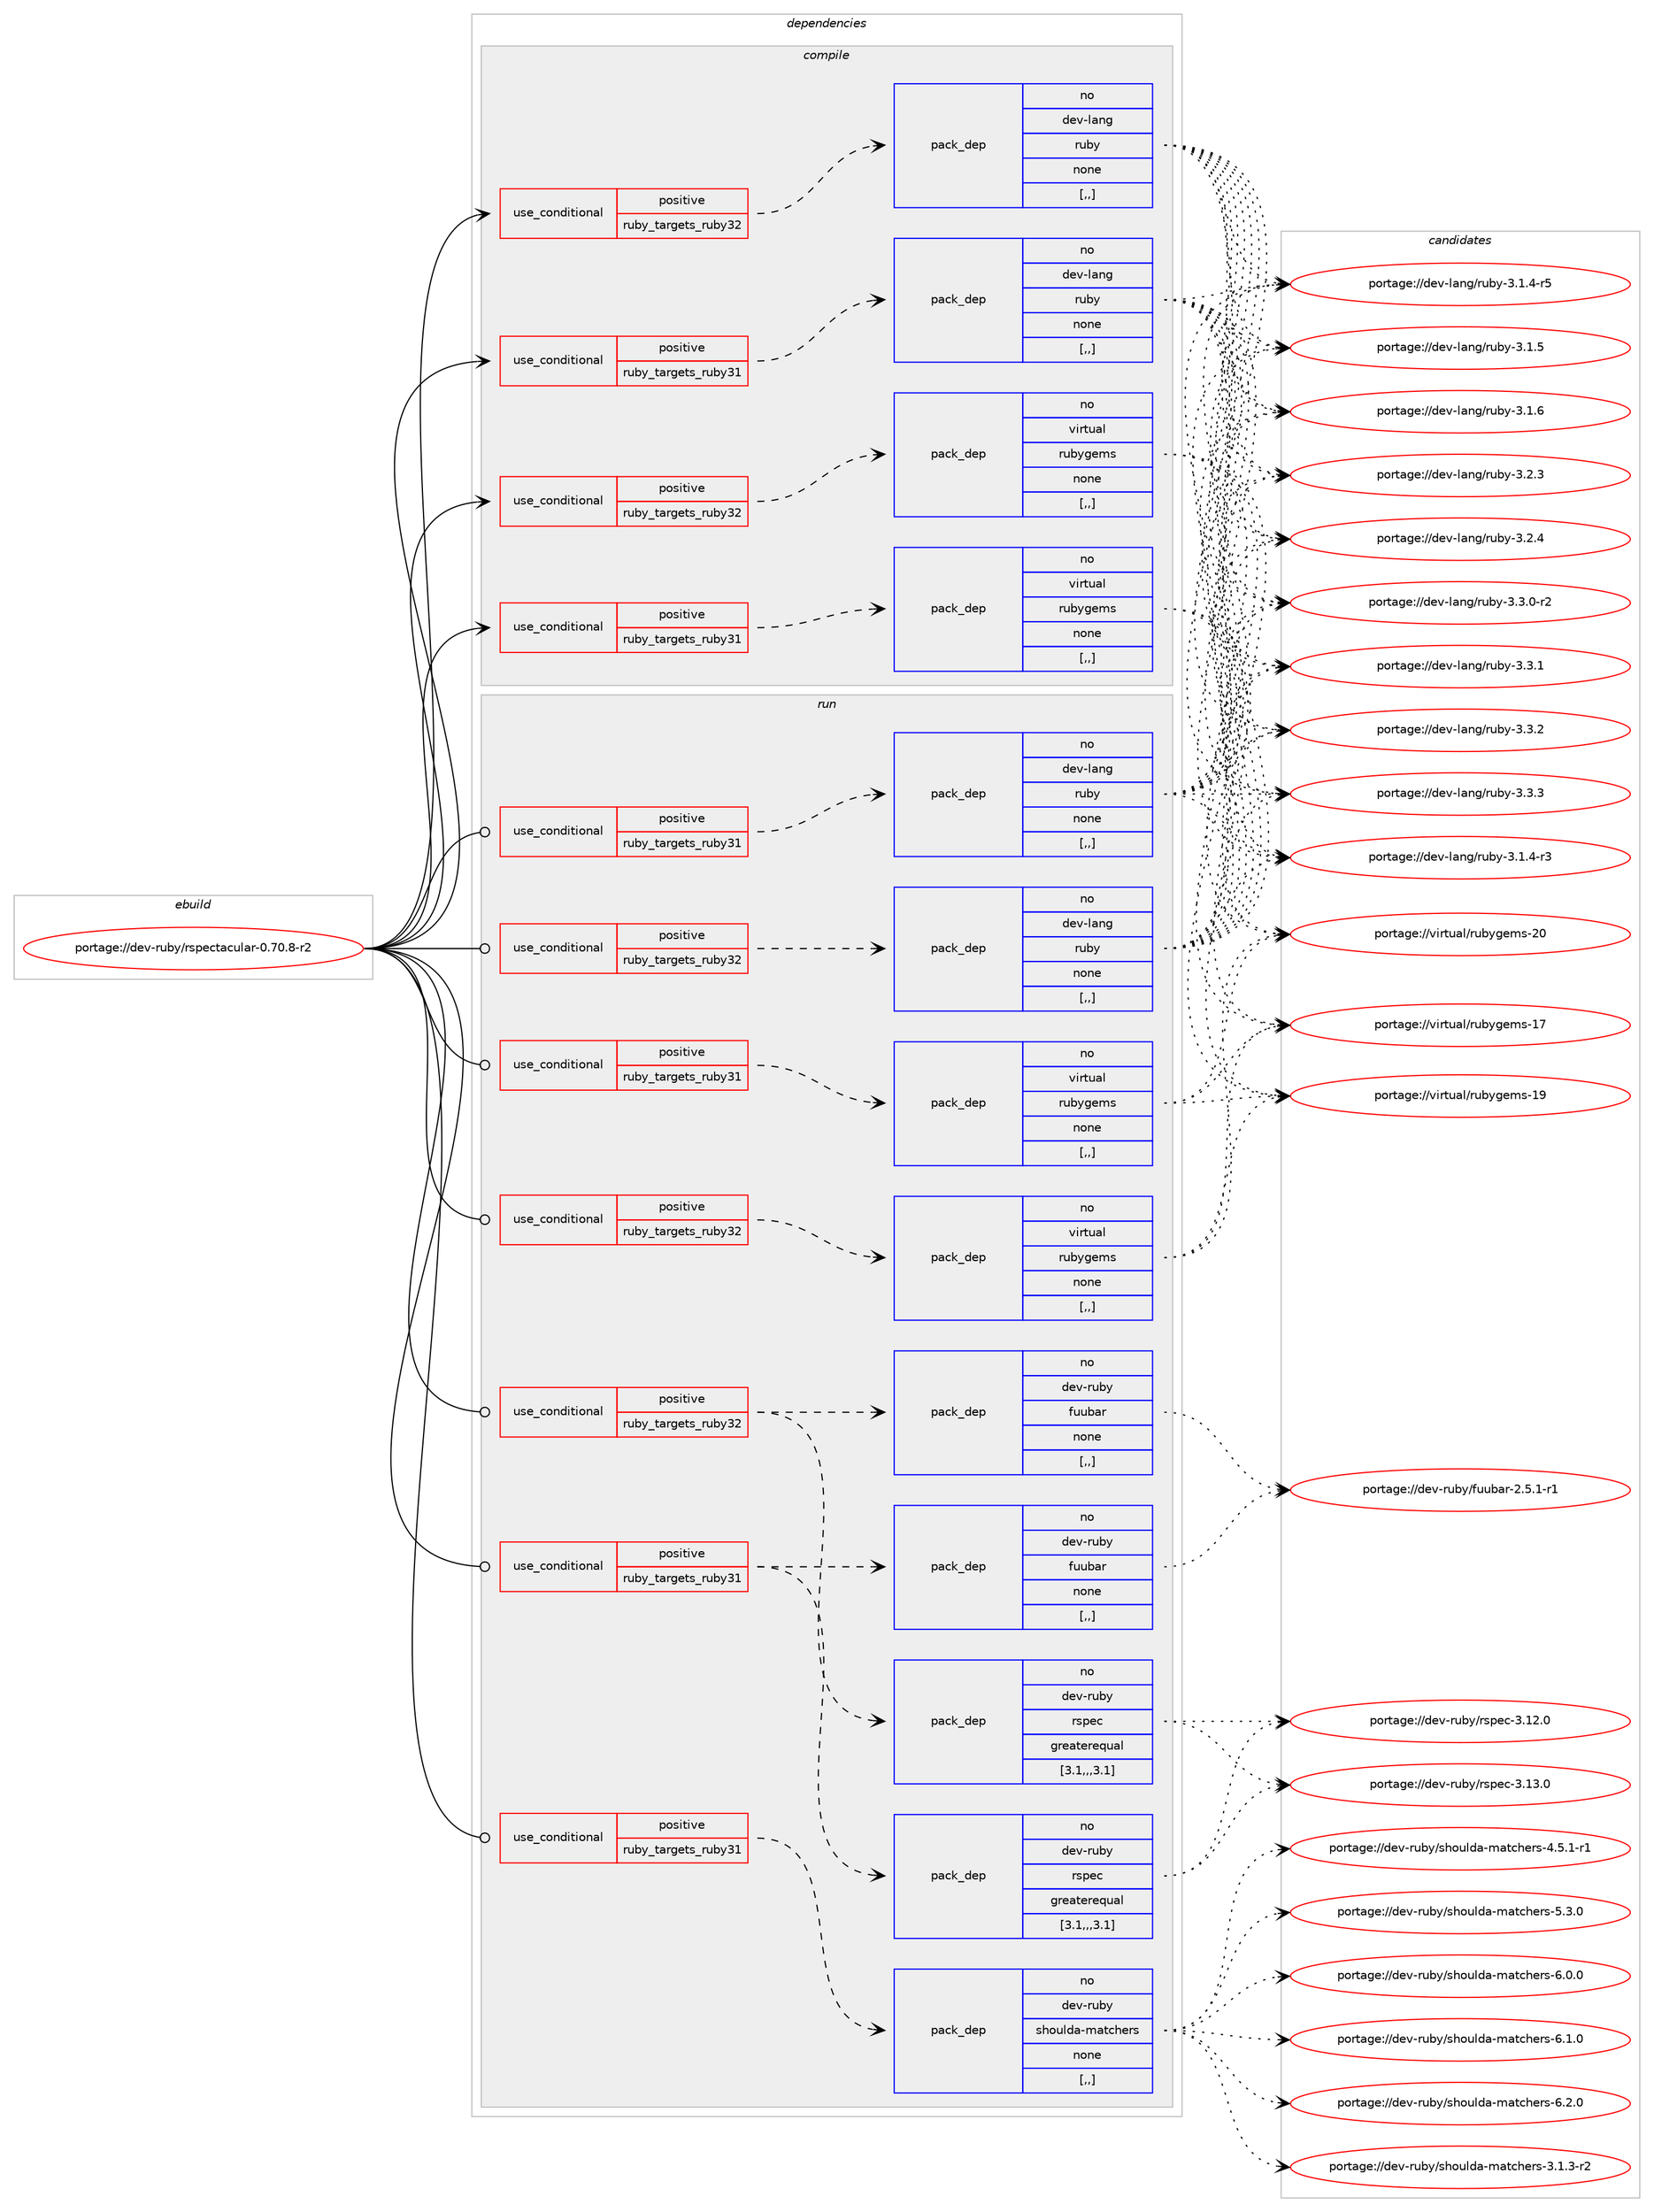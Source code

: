 digraph prolog {

# *************
# Graph options
# *************

newrank=true;
concentrate=true;
compound=true;
graph [rankdir=LR,fontname=Helvetica,fontsize=10,ranksep=1.5];#, ranksep=2.5, nodesep=0.2];
edge  [arrowhead=vee];
node  [fontname=Helvetica,fontsize=10];

# **********
# The ebuild
# **********

subgraph cluster_leftcol {
color=gray;
rank=same;
label=<<i>ebuild</i>>;
id [label="portage://dev-ruby/rspectacular-0.70.8-r2", color=red, width=4, href="../dev-ruby/rspectacular-0.70.8-r2.svg"];
}

# ****************
# The dependencies
# ****************

subgraph cluster_midcol {
color=gray;
label=<<i>dependencies</i>>;
subgraph cluster_compile {
fillcolor="#eeeeee";
style=filled;
label=<<i>compile</i>>;
subgraph cond53865 {
dependency196121 [label=<<TABLE BORDER="0" CELLBORDER="1" CELLSPACING="0" CELLPADDING="4"><TR><TD ROWSPAN="3" CELLPADDING="10">use_conditional</TD></TR><TR><TD>positive</TD></TR><TR><TD>ruby_targets_ruby31</TD></TR></TABLE>>, shape=none, color=red];
subgraph pack140889 {
dependency196122 [label=<<TABLE BORDER="0" CELLBORDER="1" CELLSPACING="0" CELLPADDING="4" WIDTH="220"><TR><TD ROWSPAN="6" CELLPADDING="30">pack_dep</TD></TR><TR><TD WIDTH="110">no</TD></TR><TR><TD>dev-lang</TD></TR><TR><TD>ruby</TD></TR><TR><TD>none</TD></TR><TR><TD>[,,]</TD></TR></TABLE>>, shape=none, color=blue];
}
dependency196121:e -> dependency196122:w [weight=20,style="dashed",arrowhead="vee"];
}
id:e -> dependency196121:w [weight=20,style="solid",arrowhead="vee"];
subgraph cond53866 {
dependency196123 [label=<<TABLE BORDER="0" CELLBORDER="1" CELLSPACING="0" CELLPADDING="4"><TR><TD ROWSPAN="3" CELLPADDING="10">use_conditional</TD></TR><TR><TD>positive</TD></TR><TR><TD>ruby_targets_ruby31</TD></TR></TABLE>>, shape=none, color=red];
subgraph pack140890 {
dependency196124 [label=<<TABLE BORDER="0" CELLBORDER="1" CELLSPACING="0" CELLPADDING="4" WIDTH="220"><TR><TD ROWSPAN="6" CELLPADDING="30">pack_dep</TD></TR><TR><TD WIDTH="110">no</TD></TR><TR><TD>virtual</TD></TR><TR><TD>rubygems</TD></TR><TR><TD>none</TD></TR><TR><TD>[,,]</TD></TR></TABLE>>, shape=none, color=blue];
}
dependency196123:e -> dependency196124:w [weight=20,style="dashed",arrowhead="vee"];
}
id:e -> dependency196123:w [weight=20,style="solid",arrowhead="vee"];
subgraph cond53867 {
dependency196125 [label=<<TABLE BORDER="0" CELLBORDER="1" CELLSPACING="0" CELLPADDING="4"><TR><TD ROWSPAN="3" CELLPADDING="10">use_conditional</TD></TR><TR><TD>positive</TD></TR><TR><TD>ruby_targets_ruby32</TD></TR></TABLE>>, shape=none, color=red];
subgraph pack140891 {
dependency196126 [label=<<TABLE BORDER="0" CELLBORDER="1" CELLSPACING="0" CELLPADDING="4" WIDTH="220"><TR><TD ROWSPAN="6" CELLPADDING="30">pack_dep</TD></TR><TR><TD WIDTH="110">no</TD></TR><TR><TD>dev-lang</TD></TR><TR><TD>ruby</TD></TR><TR><TD>none</TD></TR><TR><TD>[,,]</TD></TR></TABLE>>, shape=none, color=blue];
}
dependency196125:e -> dependency196126:w [weight=20,style="dashed",arrowhead="vee"];
}
id:e -> dependency196125:w [weight=20,style="solid",arrowhead="vee"];
subgraph cond53868 {
dependency196127 [label=<<TABLE BORDER="0" CELLBORDER="1" CELLSPACING="0" CELLPADDING="4"><TR><TD ROWSPAN="3" CELLPADDING="10">use_conditional</TD></TR><TR><TD>positive</TD></TR><TR><TD>ruby_targets_ruby32</TD></TR></TABLE>>, shape=none, color=red];
subgraph pack140892 {
dependency196128 [label=<<TABLE BORDER="0" CELLBORDER="1" CELLSPACING="0" CELLPADDING="4" WIDTH="220"><TR><TD ROWSPAN="6" CELLPADDING="30">pack_dep</TD></TR><TR><TD WIDTH="110">no</TD></TR><TR><TD>virtual</TD></TR><TR><TD>rubygems</TD></TR><TR><TD>none</TD></TR><TR><TD>[,,]</TD></TR></TABLE>>, shape=none, color=blue];
}
dependency196127:e -> dependency196128:w [weight=20,style="dashed",arrowhead="vee"];
}
id:e -> dependency196127:w [weight=20,style="solid",arrowhead="vee"];
}
subgraph cluster_compileandrun {
fillcolor="#eeeeee";
style=filled;
label=<<i>compile and run</i>>;
}
subgraph cluster_run {
fillcolor="#eeeeee";
style=filled;
label=<<i>run</i>>;
subgraph cond53869 {
dependency196129 [label=<<TABLE BORDER="0" CELLBORDER="1" CELLSPACING="0" CELLPADDING="4"><TR><TD ROWSPAN="3" CELLPADDING="10">use_conditional</TD></TR><TR><TD>positive</TD></TR><TR><TD>ruby_targets_ruby31</TD></TR></TABLE>>, shape=none, color=red];
subgraph pack140893 {
dependency196130 [label=<<TABLE BORDER="0" CELLBORDER="1" CELLSPACING="0" CELLPADDING="4" WIDTH="220"><TR><TD ROWSPAN="6" CELLPADDING="30">pack_dep</TD></TR><TR><TD WIDTH="110">no</TD></TR><TR><TD>dev-lang</TD></TR><TR><TD>ruby</TD></TR><TR><TD>none</TD></TR><TR><TD>[,,]</TD></TR></TABLE>>, shape=none, color=blue];
}
dependency196129:e -> dependency196130:w [weight=20,style="dashed",arrowhead="vee"];
}
id:e -> dependency196129:w [weight=20,style="solid",arrowhead="odot"];
subgraph cond53870 {
dependency196131 [label=<<TABLE BORDER="0" CELLBORDER="1" CELLSPACING="0" CELLPADDING="4"><TR><TD ROWSPAN="3" CELLPADDING="10">use_conditional</TD></TR><TR><TD>positive</TD></TR><TR><TD>ruby_targets_ruby31</TD></TR></TABLE>>, shape=none, color=red];
subgraph pack140894 {
dependency196132 [label=<<TABLE BORDER="0" CELLBORDER="1" CELLSPACING="0" CELLPADDING="4" WIDTH="220"><TR><TD ROWSPAN="6" CELLPADDING="30">pack_dep</TD></TR><TR><TD WIDTH="110">no</TD></TR><TR><TD>dev-ruby</TD></TR><TR><TD>rspec</TD></TR><TR><TD>greaterequal</TD></TR><TR><TD>[3.1,,,3.1]</TD></TR></TABLE>>, shape=none, color=blue];
}
dependency196131:e -> dependency196132:w [weight=20,style="dashed",arrowhead="vee"];
subgraph pack140895 {
dependency196133 [label=<<TABLE BORDER="0" CELLBORDER="1" CELLSPACING="0" CELLPADDING="4" WIDTH="220"><TR><TD ROWSPAN="6" CELLPADDING="30">pack_dep</TD></TR><TR><TD WIDTH="110">no</TD></TR><TR><TD>dev-ruby</TD></TR><TR><TD>fuubar</TD></TR><TR><TD>none</TD></TR><TR><TD>[,,]</TD></TR></TABLE>>, shape=none, color=blue];
}
dependency196131:e -> dependency196133:w [weight=20,style="dashed",arrowhead="vee"];
}
id:e -> dependency196131:w [weight=20,style="solid",arrowhead="odot"];
subgraph cond53871 {
dependency196134 [label=<<TABLE BORDER="0" CELLBORDER="1" CELLSPACING="0" CELLPADDING="4"><TR><TD ROWSPAN="3" CELLPADDING="10">use_conditional</TD></TR><TR><TD>positive</TD></TR><TR><TD>ruby_targets_ruby31</TD></TR></TABLE>>, shape=none, color=red];
subgraph pack140896 {
dependency196135 [label=<<TABLE BORDER="0" CELLBORDER="1" CELLSPACING="0" CELLPADDING="4" WIDTH="220"><TR><TD ROWSPAN="6" CELLPADDING="30">pack_dep</TD></TR><TR><TD WIDTH="110">no</TD></TR><TR><TD>dev-ruby</TD></TR><TR><TD>shoulda-matchers</TD></TR><TR><TD>none</TD></TR><TR><TD>[,,]</TD></TR></TABLE>>, shape=none, color=blue];
}
dependency196134:e -> dependency196135:w [weight=20,style="dashed",arrowhead="vee"];
}
id:e -> dependency196134:w [weight=20,style="solid",arrowhead="odot"];
subgraph cond53872 {
dependency196136 [label=<<TABLE BORDER="0" CELLBORDER="1" CELLSPACING="0" CELLPADDING="4"><TR><TD ROWSPAN="3" CELLPADDING="10">use_conditional</TD></TR><TR><TD>positive</TD></TR><TR><TD>ruby_targets_ruby31</TD></TR></TABLE>>, shape=none, color=red];
subgraph pack140897 {
dependency196137 [label=<<TABLE BORDER="0" CELLBORDER="1" CELLSPACING="0" CELLPADDING="4" WIDTH="220"><TR><TD ROWSPAN="6" CELLPADDING="30">pack_dep</TD></TR><TR><TD WIDTH="110">no</TD></TR><TR><TD>virtual</TD></TR><TR><TD>rubygems</TD></TR><TR><TD>none</TD></TR><TR><TD>[,,]</TD></TR></TABLE>>, shape=none, color=blue];
}
dependency196136:e -> dependency196137:w [weight=20,style="dashed",arrowhead="vee"];
}
id:e -> dependency196136:w [weight=20,style="solid",arrowhead="odot"];
subgraph cond53873 {
dependency196138 [label=<<TABLE BORDER="0" CELLBORDER="1" CELLSPACING="0" CELLPADDING="4"><TR><TD ROWSPAN="3" CELLPADDING="10">use_conditional</TD></TR><TR><TD>positive</TD></TR><TR><TD>ruby_targets_ruby32</TD></TR></TABLE>>, shape=none, color=red];
subgraph pack140898 {
dependency196139 [label=<<TABLE BORDER="0" CELLBORDER="1" CELLSPACING="0" CELLPADDING="4" WIDTH="220"><TR><TD ROWSPAN="6" CELLPADDING="30">pack_dep</TD></TR><TR><TD WIDTH="110">no</TD></TR><TR><TD>dev-lang</TD></TR><TR><TD>ruby</TD></TR><TR><TD>none</TD></TR><TR><TD>[,,]</TD></TR></TABLE>>, shape=none, color=blue];
}
dependency196138:e -> dependency196139:w [weight=20,style="dashed",arrowhead="vee"];
}
id:e -> dependency196138:w [weight=20,style="solid",arrowhead="odot"];
subgraph cond53874 {
dependency196140 [label=<<TABLE BORDER="0" CELLBORDER="1" CELLSPACING="0" CELLPADDING="4"><TR><TD ROWSPAN="3" CELLPADDING="10">use_conditional</TD></TR><TR><TD>positive</TD></TR><TR><TD>ruby_targets_ruby32</TD></TR></TABLE>>, shape=none, color=red];
subgraph pack140899 {
dependency196141 [label=<<TABLE BORDER="0" CELLBORDER="1" CELLSPACING="0" CELLPADDING="4" WIDTH="220"><TR><TD ROWSPAN="6" CELLPADDING="30">pack_dep</TD></TR><TR><TD WIDTH="110">no</TD></TR><TR><TD>dev-ruby</TD></TR><TR><TD>rspec</TD></TR><TR><TD>greaterequal</TD></TR><TR><TD>[3.1,,,3.1]</TD></TR></TABLE>>, shape=none, color=blue];
}
dependency196140:e -> dependency196141:w [weight=20,style="dashed",arrowhead="vee"];
subgraph pack140900 {
dependency196142 [label=<<TABLE BORDER="0" CELLBORDER="1" CELLSPACING="0" CELLPADDING="4" WIDTH="220"><TR><TD ROWSPAN="6" CELLPADDING="30">pack_dep</TD></TR><TR><TD WIDTH="110">no</TD></TR><TR><TD>dev-ruby</TD></TR><TR><TD>fuubar</TD></TR><TR><TD>none</TD></TR><TR><TD>[,,]</TD></TR></TABLE>>, shape=none, color=blue];
}
dependency196140:e -> dependency196142:w [weight=20,style="dashed",arrowhead="vee"];
}
id:e -> dependency196140:w [weight=20,style="solid",arrowhead="odot"];
subgraph cond53875 {
dependency196143 [label=<<TABLE BORDER="0" CELLBORDER="1" CELLSPACING="0" CELLPADDING="4"><TR><TD ROWSPAN="3" CELLPADDING="10">use_conditional</TD></TR><TR><TD>positive</TD></TR><TR><TD>ruby_targets_ruby32</TD></TR></TABLE>>, shape=none, color=red];
subgraph pack140901 {
dependency196144 [label=<<TABLE BORDER="0" CELLBORDER="1" CELLSPACING="0" CELLPADDING="4" WIDTH="220"><TR><TD ROWSPAN="6" CELLPADDING="30">pack_dep</TD></TR><TR><TD WIDTH="110">no</TD></TR><TR><TD>virtual</TD></TR><TR><TD>rubygems</TD></TR><TR><TD>none</TD></TR><TR><TD>[,,]</TD></TR></TABLE>>, shape=none, color=blue];
}
dependency196143:e -> dependency196144:w [weight=20,style="dashed",arrowhead="vee"];
}
id:e -> dependency196143:w [weight=20,style="solid",arrowhead="odot"];
}
}

# **************
# The candidates
# **************

subgraph cluster_choices {
rank=same;
color=gray;
label=<<i>candidates</i>>;

subgraph choice140889 {
color=black;
nodesep=1;
choice100101118451089711010347114117981214551464946524511451 [label="portage://dev-lang/ruby-3.1.4-r3", color=red, width=4,href="../dev-lang/ruby-3.1.4-r3.svg"];
choice100101118451089711010347114117981214551464946524511453 [label="portage://dev-lang/ruby-3.1.4-r5", color=red, width=4,href="../dev-lang/ruby-3.1.4-r5.svg"];
choice10010111845108971101034711411798121455146494653 [label="portage://dev-lang/ruby-3.1.5", color=red, width=4,href="../dev-lang/ruby-3.1.5.svg"];
choice10010111845108971101034711411798121455146494654 [label="portage://dev-lang/ruby-3.1.6", color=red, width=4,href="../dev-lang/ruby-3.1.6.svg"];
choice10010111845108971101034711411798121455146504651 [label="portage://dev-lang/ruby-3.2.3", color=red, width=4,href="../dev-lang/ruby-3.2.3.svg"];
choice10010111845108971101034711411798121455146504652 [label="portage://dev-lang/ruby-3.2.4", color=red, width=4,href="../dev-lang/ruby-3.2.4.svg"];
choice100101118451089711010347114117981214551465146484511450 [label="portage://dev-lang/ruby-3.3.0-r2", color=red, width=4,href="../dev-lang/ruby-3.3.0-r2.svg"];
choice10010111845108971101034711411798121455146514649 [label="portage://dev-lang/ruby-3.3.1", color=red, width=4,href="../dev-lang/ruby-3.3.1.svg"];
choice10010111845108971101034711411798121455146514650 [label="portage://dev-lang/ruby-3.3.2", color=red, width=4,href="../dev-lang/ruby-3.3.2.svg"];
choice10010111845108971101034711411798121455146514651 [label="portage://dev-lang/ruby-3.3.3", color=red, width=4,href="../dev-lang/ruby-3.3.3.svg"];
dependency196122:e -> choice100101118451089711010347114117981214551464946524511451:w [style=dotted,weight="100"];
dependency196122:e -> choice100101118451089711010347114117981214551464946524511453:w [style=dotted,weight="100"];
dependency196122:e -> choice10010111845108971101034711411798121455146494653:w [style=dotted,weight="100"];
dependency196122:e -> choice10010111845108971101034711411798121455146494654:w [style=dotted,weight="100"];
dependency196122:e -> choice10010111845108971101034711411798121455146504651:w [style=dotted,weight="100"];
dependency196122:e -> choice10010111845108971101034711411798121455146504652:w [style=dotted,weight="100"];
dependency196122:e -> choice100101118451089711010347114117981214551465146484511450:w [style=dotted,weight="100"];
dependency196122:e -> choice10010111845108971101034711411798121455146514649:w [style=dotted,weight="100"];
dependency196122:e -> choice10010111845108971101034711411798121455146514650:w [style=dotted,weight="100"];
dependency196122:e -> choice10010111845108971101034711411798121455146514651:w [style=dotted,weight="100"];
}
subgraph choice140890 {
color=black;
nodesep=1;
choice118105114116117971084711411798121103101109115454955 [label="portage://virtual/rubygems-17", color=red, width=4,href="../virtual/rubygems-17.svg"];
choice118105114116117971084711411798121103101109115454957 [label="portage://virtual/rubygems-19", color=red, width=4,href="../virtual/rubygems-19.svg"];
choice118105114116117971084711411798121103101109115455048 [label="portage://virtual/rubygems-20", color=red, width=4,href="../virtual/rubygems-20.svg"];
dependency196124:e -> choice118105114116117971084711411798121103101109115454955:w [style=dotted,weight="100"];
dependency196124:e -> choice118105114116117971084711411798121103101109115454957:w [style=dotted,weight="100"];
dependency196124:e -> choice118105114116117971084711411798121103101109115455048:w [style=dotted,weight="100"];
}
subgraph choice140891 {
color=black;
nodesep=1;
choice100101118451089711010347114117981214551464946524511451 [label="portage://dev-lang/ruby-3.1.4-r3", color=red, width=4,href="../dev-lang/ruby-3.1.4-r3.svg"];
choice100101118451089711010347114117981214551464946524511453 [label="portage://dev-lang/ruby-3.1.4-r5", color=red, width=4,href="../dev-lang/ruby-3.1.4-r5.svg"];
choice10010111845108971101034711411798121455146494653 [label="portage://dev-lang/ruby-3.1.5", color=red, width=4,href="../dev-lang/ruby-3.1.5.svg"];
choice10010111845108971101034711411798121455146494654 [label="portage://dev-lang/ruby-3.1.6", color=red, width=4,href="../dev-lang/ruby-3.1.6.svg"];
choice10010111845108971101034711411798121455146504651 [label="portage://dev-lang/ruby-3.2.3", color=red, width=4,href="../dev-lang/ruby-3.2.3.svg"];
choice10010111845108971101034711411798121455146504652 [label="portage://dev-lang/ruby-3.2.4", color=red, width=4,href="../dev-lang/ruby-3.2.4.svg"];
choice100101118451089711010347114117981214551465146484511450 [label="portage://dev-lang/ruby-3.3.0-r2", color=red, width=4,href="../dev-lang/ruby-3.3.0-r2.svg"];
choice10010111845108971101034711411798121455146514649 [label="portage://dev-lang/ruby-3.3.1", color=red, width=4,href="../dev-lang/ruby-3.3.1.svg"];
choice10010111845108971101034711411798121455146514650 [label="portage://dev-lang/ruby-3.3.2", color=red, width=4,href="../dev-lang/ruby-3.3.2.svg"];
choice10010111845108971101034711411798121455146514651 [label="portage://dev-lang/ruby-3.3.3", color=red, width=4,href="../dev-lang/ruby-3.3.3.svg"];
dependency196126:e -> choice100101118451089711010347114117981214551464946524511451:w [style=dotted,weight="100"];
dependency196126:e -> choice100101118451089711010347114117981214551464946524511453:w [style=dotted,weight="100"];
dependency196126:e -> choice10010111845108971101034711411798121455146494653:w [style=dotted,weight="100"];
dependency196126:e -> choice10010111845108971101034711411798121455146494654:w [style=dotted,weight="100"];
dependency196126:e -> choice10010111845108971101034711411798121455146504651:w [style=dotted,weight="100"];
dependency196126:e -> choice10010111845108971101034711411798121455146504652:w [style=dotted,weight="100"];
dependency196126:e -> choice100101118451089711010347114117981214551465146484511450:w [style=dotted,weight="100"];
dependency196126:e -> choice10010111845108971101034711411798121455146514649:w [style=dotted,weight="100"];
dependency196126:e -> choice10010111845108971101034711411798121455146514650:w [style=dotted,weight="100"];
dependency196126:e -> choice10010111845108971101034711411798121455146514651:w [style=dotted,weight="100"];
}
subgraph choice140892 {
color=black;
nodesep=1;
choice118105114116117971084711411798121103101109115454955 [label="portage://virtual/rubygems-17", color=red, width=4,href="../virtual/rubygems-17.svg"];
choice118105114116117971084711411798121103101109115454957 [label="portage://virtual/rubygems-19", color=red, width=4,href="../virtual/rubygems-19.svg"];
choice118105114116117971084711411798121103101109115455048 [label="portage://virtual/rubygems-20", color=red, width=4,href="../virtual/rubygems-20.svg"];
dependency196128:e -> choice118105114116117971084711411798121103101109115454955:w [style=dotted,weight="100"];
dependency196128:e -> choice118105114116117971084711411798121103101109115454957:w [style=dotted,weight="100"];
dependency196128:e -> choice118105114116117971084711411798121103101109115455048:w [style=dotted,weight="100"];
}
subgraph choice140893 {
color=black;
nodesep=1;
choice100101118451089711010347114117981214551464946524511451 [label="portage://dev-lang/ruby-3.1.4-r3", color=red, width=4,href="../dev-lang/ruby-3.1.4-r3.svg"];
choice100101118451089711010347114117981214551464946524511453 [label="portage://dev-lang/ruby-3.1.4-r5", color=red, width=4,href="../dev-lang/ruby-3.1.4-r5.svg"];
choice10010111845108971101034711411798121455146494653 [label="portage://dev-lang/ruby-3.1.5", color=red, width=4,href="../dev-lang/ruby-3.1.5.svg"];
choice10010111845108971101034711411798121455146494654 [label="portage://dev-lang/ruby-3.1.6", color=red, width=4,href="../dev-lang/ruby-3.1.6.svg"];
choice10010111845108971101034711411798121455146504651 [label="portage://dev-lang/ruby-3.2.3", color=red, width=4,href="../dev-lang/ruby-3.2.3.svg"];
choice10010111845108971101034711411798121455146504652 [label="portage://dev-lang/ruby-3.2.4", color=red, width=4,href="../dev-lang/ruby-3.2.4.svg"];
choice100101118451089711010347114117981214551465146484511450 [label="portage://dev-lang/ruby-3.3.0-r2", color=red, width=4,href="../dev-lang/ruby-3.3.0-r2.svg"];
choice10010111845108971101034711411798121455146514649 [label="portage://dev-lang/ruby-3.3.1", color=red, width=4,href="../dev-lang/ruby-3.3.1.svg"];
choice10010111845108971101034711411798121455146514650 [label="portage://dev-lang/ruby-3.3.2", color=red, width=4,href="../dev-lang/ruby-3.3.2.svg"];
choice10010111845108971101034711411798121455146514651 [label="portage://dev-lang/ruby-3.3.3", color=red, width=4,href="../dev-lang/ruby-3.3.3.svg"];
dependency196130:e -> choice100101118451089711010347114117981214551464946524511451:w [style=dotted,weight="100"];
dependency196130:e -> choice100101118451089711010347114117981214551464946524511453:w [style=dotted,weight="100"];
dependency196130:e -> choice10010111845108971101034711411798121455146494653:w [style=dotted,weight="100"];
dependency196130:e -> choice10010111845108971101034711411798121455146494654:w [style=dotted,weight="100"];
dependency196130:e -> choice10010111845108971101034711411798121455146504651:w [style=dotted,weight="100"];
dependency196130:e -> choice10010111845108971101034711411798121455146504652:w [style=dotted,weight="100"];
dependency196130:e -> choice100101118451089711010347114117981214551465146484511450:w [style=dotted,weight="100"];
dependency196130:e -> choice10010111845108971101034711411798121455146514649:w [style=dotted,weight="100"];
dependency196130:e -> choice10010111845108971101034711411798121455146514650:w [style=dotted,weight="100"];
dependency196130:e -> choice10010111845108971101034711411798121455146514651:w [style=dotted,weight="100"];
}
subgraph choice140894 {
color=black;
nodesep=1;
choice1001011184511411798121471141151121019945514649504648 [label="portage://dev-ruby/rspec-3.12.0", color=red, width=4,href="../dev-ruby/rspec-3.12.0.svg"];
choice1001011184511411798121471141151121019945514649514648 [label="portage://dev-ruby/rspec-3.13.0", color=red, width=4,href="../dev-ruby/rspec-3.13.0.svg"];
dependency196132:e -> choice1001011184511411798121471141151121019945514649504648:w [style=dotted,weight="100"];
dependency196132:e -> choice1001011184511411798121471141151121019945514649514648:w [style=dotted,weight="100"];
}
subgraph choice140895 {
color=black;
nodesep=1;
choice10010111845114117981214710211711798971144550465346494511449 [label="portage://dev-ruby/fuubar-2.5.1-r1", color=red, width=4,href="../dev-ruby/fuubar-2.5.1-r1.svg"];
dependency196133:e -> choice10010111845114117981214710211711798971144550465346494511449:w [style=dotted,weight="100"];
}
subgraph choice140896 {
color=black;
nodesep=1;
choice100101118451141179812147115104111117108100974510997116991041011141154551464946514511450 [label="portage://dev-ruby/shoulda-matchers-3.1.3-r2", color=red, width=4,href="../dev-ruby/shoulda-matchers-3.1.3-r2.svg"];
choice100101118451141179812147115104111117108100974510997116991041011141154552465346494511449 [label="portage://dev-ruby/shoulda-matchers-4.5.1-r1", color=red, width=4,href="../dev-ruby/shoulda-matchers-4.5.1-r1.svg"];
choice10010111845114117981214711510411111710810097451099711699104101114115455346514648 [label="portage://dev-ruby/shoulda-matchers-5.3.0", color=red, width=4,href="../dev-ruby/shoulda-matchers-5.3.0.svg"];
choice10010111845114117981214711510411111710810097451099711699104101114115455446484648 [label="portage://dev-ruby/shoulda-matchers-6.0.0", color=red, width=4,href="../dev-ruby/shoulda-matchers-6.0.0.svg"];
choice10010111845114117981214711510411111710810097451099711699104101114115455446494648 [label="portage://dev-ruby/shoulda-matchers-6.1.0", color=red, width=4,href="../dev-ruby/shoulda-matchers-6.1.0.svg"];
choice10010111845114117981214711510411111710810097451099711699104101114115455446504648 [label="portage://dev-ruby/shoulda-matchers-6.2.0", color=red, width=4,href="../dev-ruby/shoulda-matchers-6.2.0.svg"];
dependency196135:e -> choice100101118451141179812147115104111117108100974510997116991041011141154551464946514511450:w [style=dotted,weight="100"];
dependency196135:e -> choice100101118451141179812147115104111117108100974510997116991041011141154552465346494511449:w [style=dotted,weight="100"];
dependency196135:e -> choice10010111845114117981214711510411111710810097451099711699104101114115455346514648:w [style=dotted,weight="100"];
dependency196135:e -> choice10010111845114117981214711510411111710810097451099711699104101114115455446484648:w [style=dotted,weight="100"];
dependency196135:e -> choice10010111845114117981214711510411111710810097451099711699104101114115455446494648:w [style=dotted,weight="100"];
dependency196135:e -> choice10010111845114117981214711510411111710810097451099711699104101114115455446504648:w [style=dotted,weight="100"];
}
subgraph choice140897 {
color=black;
nodesep=1;
choice118105114116117971084711411798121103101109115454955 [label="portage://virtual/rubygems-17", color=red, width=4,href="../virtual/rubygems-17.svg"];
choice118105114116117971084711411798121103101109115454957 [label="portage://virtual/rubygems-19", color=red, width=4,href="../virtual/rubygems-19.svg"];
choice118105114116117971084711411798121103101109115455048 [label="portage://virtual/rubygems-20", color=red, width=4,href="../virtual/rubygems-20.svg"];
dependency196137:e -> choice118105114116117971084711411798121103101109115454955:w [style=dotted,weight="100"];
dependency196137:e -> choice118105114116117971084711411798121103101109115454957:w [style=dotted,weight="100"];
dependency196137:e -> choice118105114116117971084711411798121103101109115455048:w [style=dotted,weight="100"];
}
subgraph choice140898 {
color=black;
nodesep=1;
choice100101118451089711010347114117981214551464946524511451 [label="portage://dev-lang/ruby-3.1.4-r3", color=red, width=4,href="../dev-lang/ruby-3.1.4-r3.svg"];
choice100101118451089711010347114117981214551464946524511453 [label="portage://dev-lang/ruby-3.1.4-r5", color=red, width=4,href="../dev-lang/ruby-3.1.4-r5.svg"];
choice10010111845108971101034711411798121455146494653 [label="portage://dev-lang/ruby-3.1.5", color=red, width=4,href="../dev-lang/ruby-3.1.5.svg"];
choice10010111845108971101034711411798121455146494654 [label="portage://dev-lang/ruby-3.1.6", color=red, width=4,href="../dev-lang/ruby-3.1.6.svg"];
choice10010111845108971101034711411798121455146504651 [label="portage://dev-lang/ruby-3.2.3", color=red, width=4,href="../dev-lang/ruby-3.2.3.svg"];
choice10010111845108971101034711411798121455146504652 [label="portage://dev-lang/ruby-3.2.4", color=red, width=4,href="../dev-lang/ruby-3.2.4.svg"];
choice100101118451089711010347114117981214551465146484511450 [label="portage://dev-lang/ruby-3.3.0-r2", color=red, width=4,href="../dev-lang/ruby-3.3.0-r2.svg"];
choice10010111845108971101034711411798121455146514649 [label="portage://dev-lang/ruby-3.3.1", color=red, width=4,href="../dev-lang/ruby-3.3.1.svg"];
choice10010111845108971101034711411798121455146514650 [label="portage://dev-lang/ruby-3.3.2", color=red, width=4,href="../dev-lang/ruby-3.3.2.svg"];
choice10010111845108971101034711411798121455146514651 [label="portage://dev-lang/ruby-3.3.3", color=red, width=4,href="../dev-lang/ruby-3.3.3.svg"];
dependency196139:e -> choice100101118451089711010347114117981214551464946524511451:w [style=dotted,weight="100"];
dependency196139:e -> choice100101118451089711010347114117981214551464946524511453:w [style=dotted,weight="100"];
dependency196139:e -> choice10010111845108971101034711411798121455146494653:w [style=dotted,weight="100"];
dependency196139:e -> choice10010111845108971101034711411798121455146494654:w [style=dotted,weight="100"];
dependency196139:e -> choice10010111845108971101034711411798121455146504651:w [style=dotted,weight="100"];
dependency196139:e -> choice10010111845108971101034711411798121455146504652:w [style=dotted,weight="100"];
dependency196139:e -> choice100101118451089711010347114117981214551465146484511450:w [style=dotted,weight="100"];
dependency196139:e -> choice10010111845108971101034711411798121455146514649:w [style=dotted,weight="100"];
dependency196139:e -> choice10010111845108971101034711411798121455146514650:w [style=dotted,weight="100"];
dependency196139:e -> choice10010111845108971101034711411798121455146514651:w [style=dotted,weight="100"];
}
subgraph choice140899 {
color=black;
nodesep=1;
choice1001011184511411798121471141151121019945514649504648 [label="portage://dev-ruby/rspec-3.12.0", color=red, width=4,href="../dev-ruby/rspec-3.12.0.svg"];
choice1001011184511411798121471141151121019945514649514648 [label="portage://dev-ruby/rspec-3.13.0", color=red, width=4,href="../dev-ruby/rspec-3.13.0.svg"];
dependency196141:e -> choice1001011184511411798121471141151121019945514649504648:w [style=dotted,weight="100"];
dependency196141:e -> choice1001011184511411798121471141151121019945514649514648:w [style=dotted,weight="100"];
}
subgraph choice140900 {
color=black;
nodesep=1;
choice10010111845114117981214710211711798971144550465346494511449 [label="portage://dev-ruby/fuubar-2.5.1-r1", color=red, width=4,href="../dev-ruby/fuubar-2.5.1-r1.svg"];
dependency196142:e -> choice10010111845114117981214710211711798971144550465346494511449:w [style=dotted,weight="100"];
}
subgraph choice140901 {
color=black;
nodesep=1;
choice118105114116117971084711411798121103101109115454955 [label="portage://virtual/rubygems-17", color=red, width=4,href="../virtual/rubygems-17.svg"];
choice118105114116117971084711411798121103101109115454957 [label="portage://virtual/rubygems-19", color=red, width=4,href="../virtual/rubygems-19.svg"];
choice118105114116117971084711411798121103101109115455048 [label="portage://virtual/rubygems-20", color=red, width=4,href="../virtual/rubygems-20.svg"];
dependency196144:e -> choice118105114116117971084711411798121103101109115454955:w [style=dotted,weight="100"];
dependency196144:e -> choice118105114116117971084711411798121103101109115454957:w [style=dotted,weight="100"];
dependency196144:e -> choice118105114116117971084711411798121103101109115455048:w [style=dotted,weight="100"];
}
}

}
